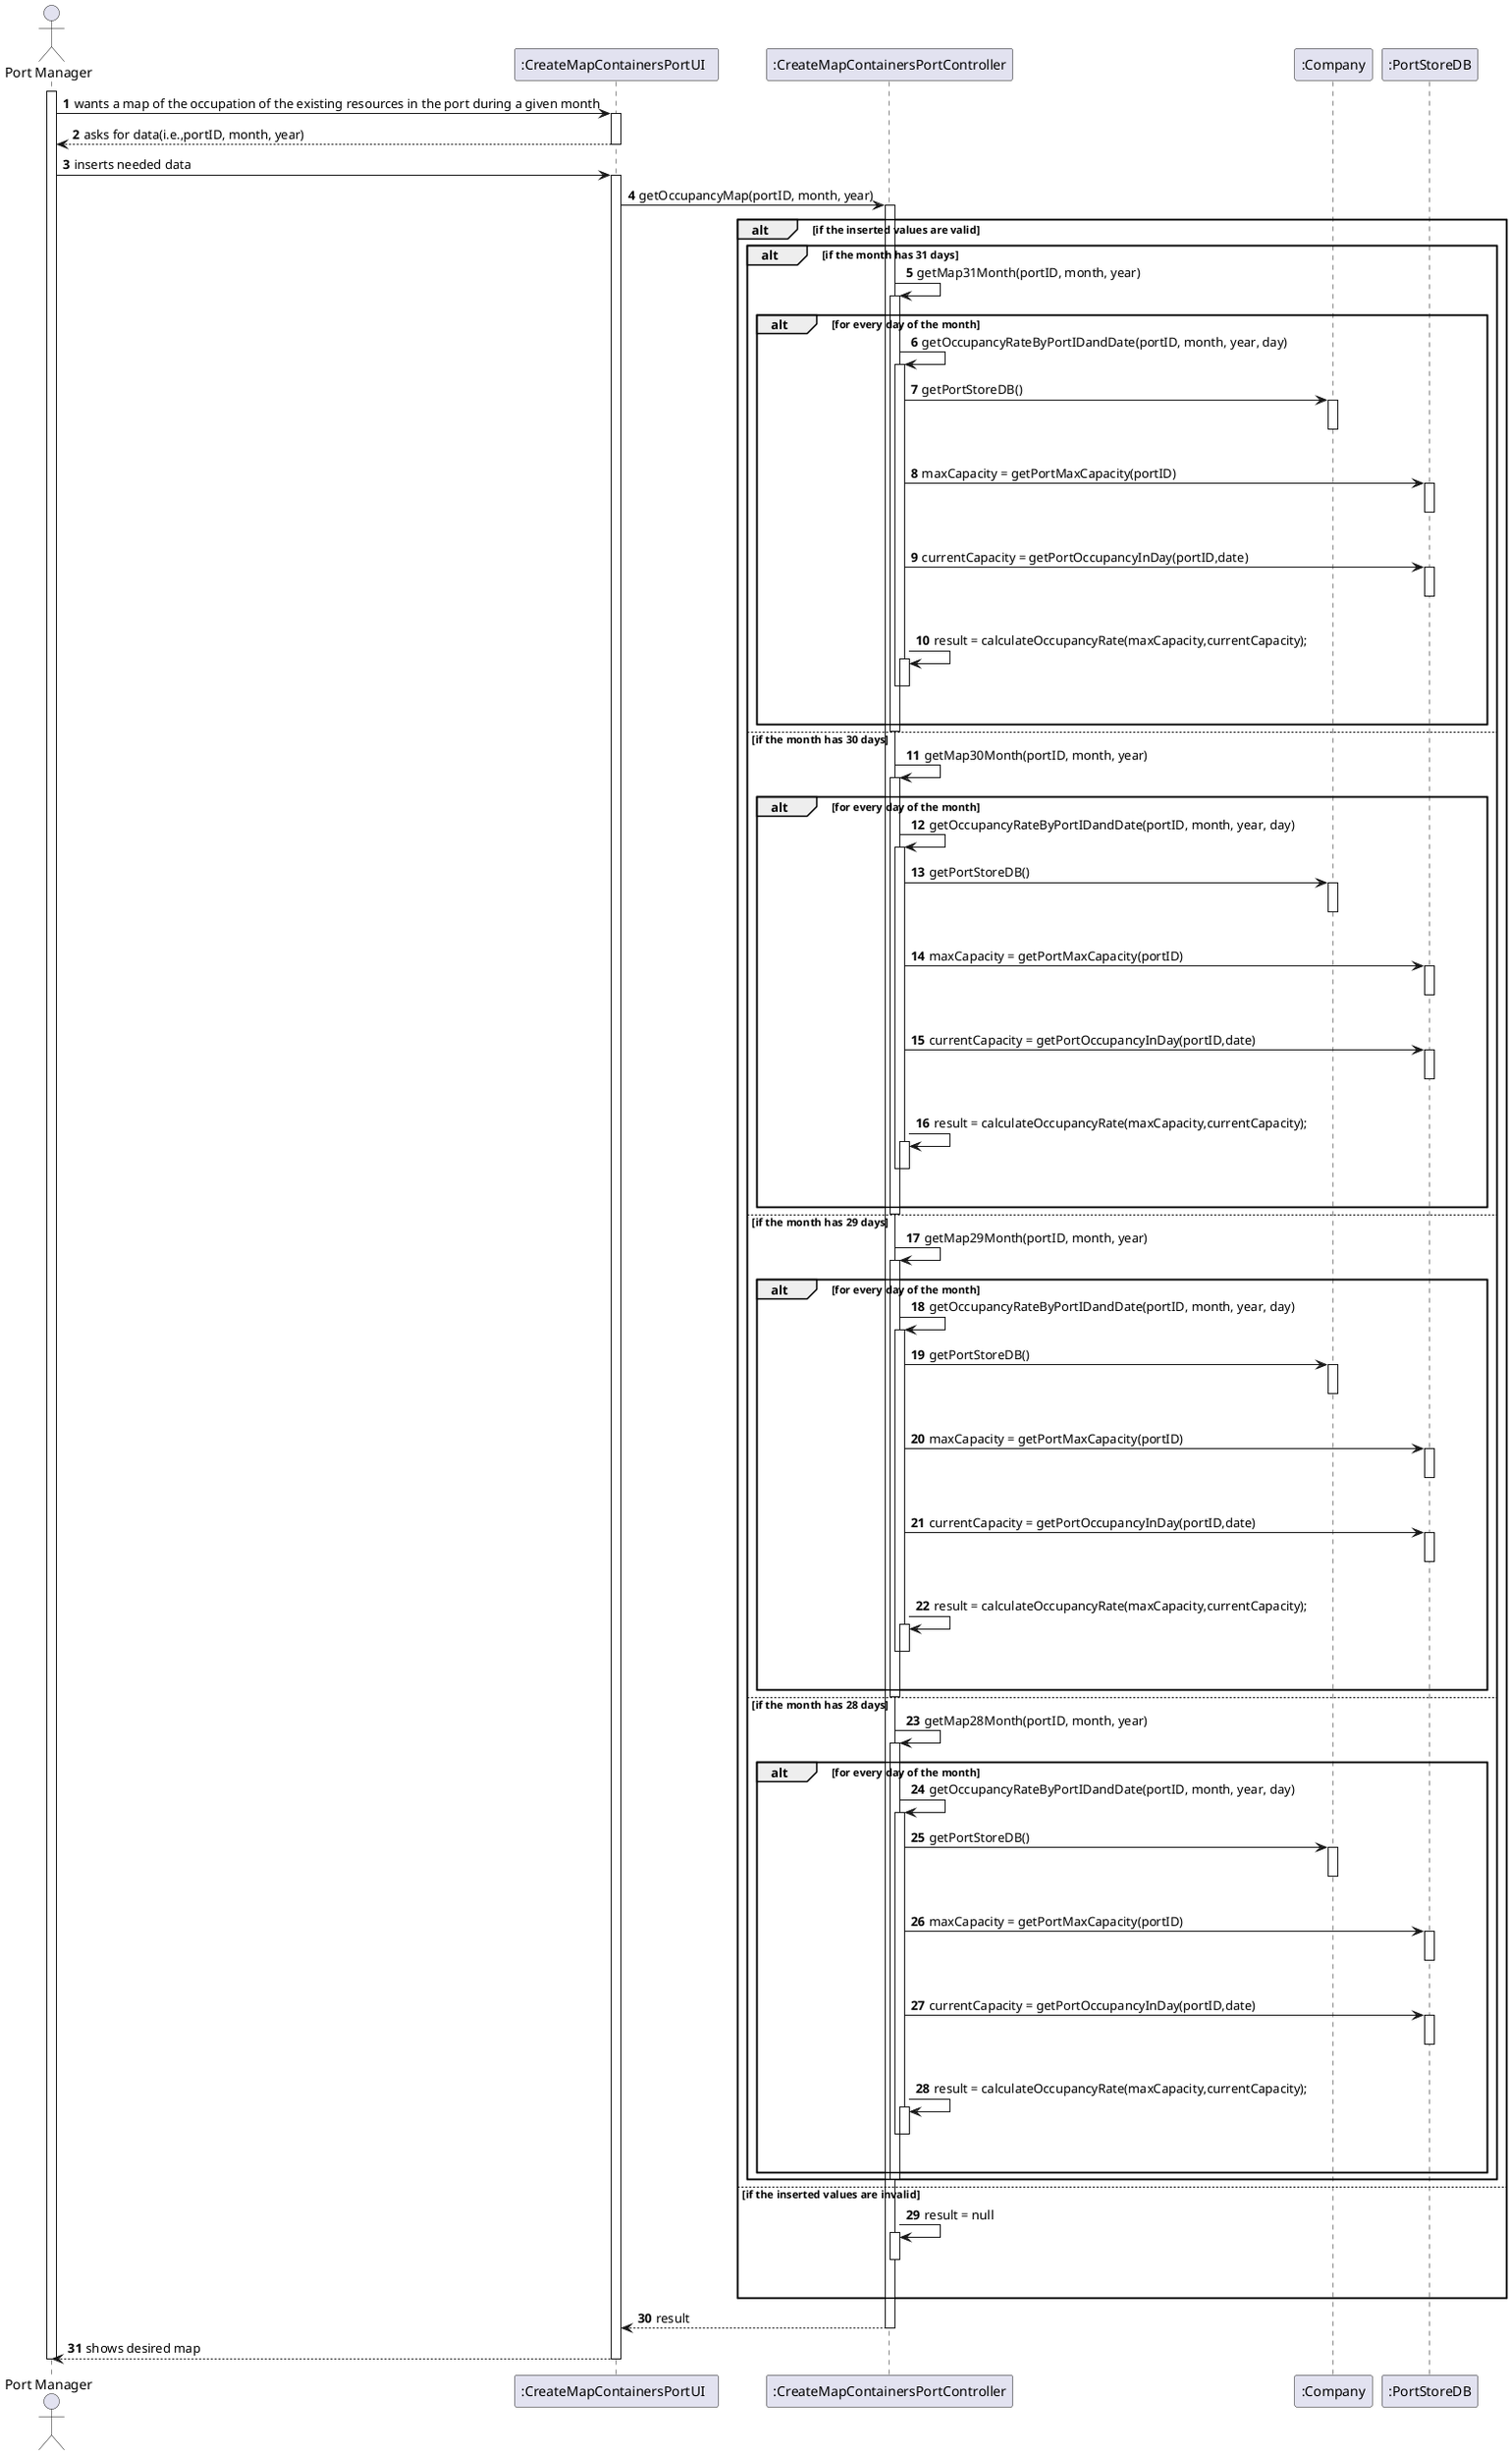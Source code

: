 -@startuml
autonumber
'hide footbox
actor "Port Manager" as SC
participant ":CreateMapContainersPortUI  " as UI
participant ":CreateMapContainersPortController" as CTRL
participant ":Company" as CMP
participant ":PortStoreDB" as CMS

activate SC
SC -> UI : wants a map of the occupation of the existing resources in the port during a given month
activate UI
UI --> SC : asks for data(i.e.,portID, month, year)
deactivate UI
SC -> UI : inserts needed data
activate UI
UI -> CTRL : getOccupancyMap(portID, month, year)
activate CTRL
alt if the inserted values are valid
alt if the month has 31 days
CTRL -> CTRL : getMap31Month(portID, month, year)
activate CTRL
alt for every day of the month
CTRL -> CTRL : getOccupancyRateByPortIDandDate(portID, month, year, day)
activate CTRL
CTRL -> CMP : getPortStoreDB()
activate CMP
|||
deactivate CMP
CTRL -> CMS : maxCapacity = getPortMaxCapacity(portID)
activate CMS
|||
deactivate CMS
CTRL -> CMS : currentCapacity = getPortOccupancyInDay(portID,date)
activate CMS
|||
deactivate CMS
CTRL -> CTRL : result = calculateOccupancyRate(maxCapacity,currentCapacity);
activate CTRL
|||
deactivate CTRL
deactivate CTRL
end
deactivate CTRL
else if the month has 30 days
CTRL -> CTRL : getMap30Month(portID, month, year)
activate CTRL
alt for every day of the month
CTRL -> CTRL : getOccupancyRateByPortIDandDate(portID, month, year, day)
activate CTRL
CTRL -> CMP : getPortStoreDB()
activate CMP
|||
deactivate CMP
CTRL -> CMS : maxCapacity = getPortMaxCapacity(portID)
activate CMS
|||
deactivate CMS
CTRL -> CMS : currentCapacity = getPortOccupancyInDay(portID,date)
activate CMS
|||
deactivate CMS
CTRL -> CTRL : result = calculateOccupancyRate(maxCapacity,currentCapacity);
activate CTRL
|||
deactivate CTRL
deactivate CTRL
end
deactivate CTRL
else if the month has 29 days
CTRL -> CTRL : getMap29Month(portID, month, year)
activate CTRL
alt for every day of the month
CTRL -> CTRL : getOccupancyRateByPortIDandDate(portID, month, year, day)
activate CTRL
CTRL -> CMP : getPortStoreDB()
activate CMP
|||
deactivate CMP
CTRL -> CMS : maxCapacity = getPortMaxCapacity(portID)
activate CMS
|||
deactivate CMS
CTRL -> CMS : currentCapacity = getPortOccupancyInDay(portID,date)
activate CMS
|||
deactivate CMS
CTRL -> CTRL : result = calculateOccupancyRate(maxCapacity,currentCapacity);
activate CTRL
|||
deactivate CTRL
deactivate CTRL
end
deactivate CTRL
else if the month has 28 days
CTRL -> CTRL : getMap28Month(portID, month, year)
activate CTRL
alt for every day of the month
CTRL -> CTRL : getOccupancyRateByPortIDandDate(portID, month, year, day)
activate CTRL
CTRL -> CMP : getPortStoreDB()
activate CMP
|||
deactivate CMP
CTRL -> CMS : maxCapacity = getPortMaxCapacity(portID)
activate CMS
|||
deactivate CMS
CTRL -> CMS : currentCapacity = getPortOccupancyInDay(portID,date)
activate CMS
|||
deactivate CMS
CTRL -> CTRL : result = calculateOccupancyRate(maxCapacity,currentCapacity);
activate CTRL
|||
deactivate CTRL
deactivate CTRL
end
deactivate CTRL
end
else if the inserted values are invalid
CTRL -> CTRL : result = null
activate CTRL
|||
deactivate CTRL
end
CTRL --> UI : result
deactivate CTRL
UI --> SC : shows desired map
deactivate UI
deactivate SC

@enduml

